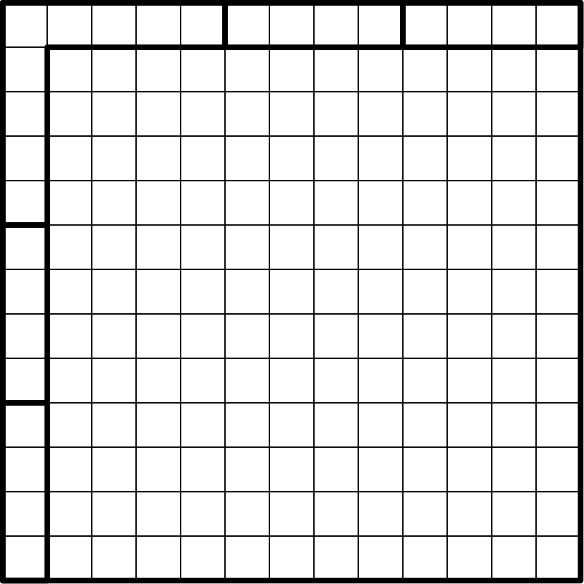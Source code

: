 <?xml version="1.0"?>
<!DOCTYPE ipe SYSTEM "ipe.dtd">
<ipe version="70218" creator="Ipe 7.2.28">
<info created="D:20231111214227" modified="D:20231111214227"/>
<ipestyle name="basic">
<symbol name="arrow/arc(spx)">
<path stroke="sym-stroke" fill="sym-stroke" pen="sym-pen">
0 0 m
-1 0.333 l
-1 -0.333 l
h
</path>
</symbol>
<symbol name="arrow/farc(spx)">
<path stroke="sym-stroke" fill="white" pen="sym-pen">
0 0 m
-1 0.333 l
-1 -0.333 l
h
</path>
</symbol>
<symbol name="arrow/ptarc(spx)">
<path stroke="sym-stroke" fill="sym-stroke" pen="sym-pen">
0 0 m
-1 0.333 l
-0.8 0 l
-1 -0.333 l
h
</path>
</symbol>
<symbol name="arrow/fptarc(spx)">
<path stroke="sym-stroke" fill="white" pen="sym-pen">
0 0 m
-1 0.333 l
-0.8 0 l
-1 -0.333 l
h
</path>
</symbol>
<symbol name="mark/circle(sx)" transformations="translations">
<path fill="sym-stroke">
0.6 0 0 0.6 0 0 e
0.4 0 0 0.4 0 0 e
</path>
</symbol>
<symbol name="mark/disk(sx)" transformations="translations">
<path fill="sym-stroke">
0.6 0 0 0.6 0 0 e
</path>
</symbol>
<symbol name="mark/fdisk(sfx)" transformations="translations">
<group>
<path fill="sym-fill">
0.5 0 0 0.5 0 0 e
</path>
<path fill="sym-stroke" fillrule="eofill">
0.6 0 0 0.6 0 0 e
0.4 0 0 0.4 0 0 e
</path>
</group>
</symbol>
<symbol name="mark/box(sx)" transformations="translations">
<path fill="sym-stroke" fillrule="eofill">
-0.6 -0.6 m
0.6 -0.6 l
0.6 0.6 l
-0.6 0.6 l
h
-0.4 -0.4 m
0.4 -0.4 l
0.4 0.4 l
-0.4 0.4 l
h
</path>
</symbol>
<symbol name="mark/square(sx)" transformations="translations">
<path fill="sym-stroke">
-0.6 -0.6 m
0.6 -0.6 l
0.6 0.6 l
-0.6 0.6 l
h
</path>
</symbol>
<symbol name="mark/fsquare(sfx)" transformations="translations">
<group>
<path fill="sym-fill">
-0.5 -0.5 m
0.5 -0.5 l
0.5 0.5 l
-0.5 0.5 l
h
</path>
<path fill="sym-stroke" fillrule="eofill">
-0.6 -0.6 m
0.6 -0.6 l
0.6 0.6 l
-0.6 0.6 l
h
-0.4 -0.4 m
0.4 -0.4 l
0.4 0.4 l
-0.4 0.4 l
h
</path>
</group>
</symbol>
<symbol name="mark/cross(sx)" transformations="translations">
<group>
<path fill="sym-stroke">
-0.43 -0.57 m
0.57 0.43 l
0.43 0.57 l
-0.57 -0.43 l
h
</path>
<path fill="sym-stroke">
-0.43 0.57 m
0.57 -0.43 l
0.43 -0.57 l
-0.57 0.43 l
h
</path>
</group>
</symbol>
<symbol name="arrow/fnormal(spx)">
<path stroke="sym-stroke" fill="white" pen="sym-pen">
0 0 m
-1 0.333 l
-1 -0.333 l
h
</path>
</symbol>
<symbol name="arrow/pointed(spx)">
<path stroke="sym-stroke" fill="sym-stroke" pen="sym-pen">
0 0 m
-1 0.333 l
-0.8 0 l
-1 -0.333 l
h
</path>
</symbol>
<symbol name="arrow/fpointed(spx)">
<path stroke="sym-stroke" fill="white" pen="sym-pen">
0 0 m
-1 0.333 l
-0.8 0 l
-1 -0.333 l
h
</path>
</symbol>
<symbol name="arrow/linear(spx)">
<path stroke="sym-stroke" pen="sym-pen">
-1 0.333 m
0 0 l
-1 -0.333 l
</path>
</symbol>
<symbol name="arrow/fdouble(spx)">
<path stroke="sym-stroke" fill="white" pen="sym-pen">
0 0 m
-1 0.333 l
-1 -0.333 l
h
-1 0 m
-2 0.333 l
-2 -0.333 l
h
</path>
</symbol>
<symbol name="arrow/double(spx)">
<path stroke="sym-stroke" fill="sym-stroke" pen="sym-pen">
0 0 m
-1 0.333 l
-1 -0.333 l
h
-1 0 m
-2 0.333 l
-2 -0.333 l
h
</path>
</symbol>
<symbol name="arrow/mid-normal(spx)">
<path stroke="sym-stroke" fill="sym-stroke" pen="sym-pen">
0.5 0 m
-0.5 0.333 l
-0.5 -0.333 l
h
</path>
</symbol>
<symbol name="arrow/mid-fnormal(spx)">
<path stroke="sym-stroke" fill="white" pen="sym-pen">
0.5 0 m
-0.5 0.333 l
-0.5 -0.333 l
h
</path>
</symbol>
<symbol name="arrow/mid-pointed(spx)">
<path stroke="sym-stroke" fill="sym-stroke" pen="sym-pen">
0.5 0 m
-0.5 0.333 l
-0.3 0 l
-0.5 -0.333 l
h
</path>
</symbol>
<symbol name="arrow/mid-fpointed(spx)">
<path stroke="sym-stroke" fill="white" pen="sym-pen">
0.5 0 m
-0.5 0.333 l
-0.3 0 l
-0.5 -0.333 l
h
</path>
</symbol>
<symbol name="arrow/mid-double(spx)">
<path stroke="sym-stroke" fill="sym-stroke" pen="sym-pen">
1 0 m
0 0.333 l
0 -0.333 l
h
0 0 m
-1 0.333 l
-1 -0.333 l
h
</path>
</symbol>
<symbol name="arrow/mid-fdouble(spx)">
<path stroke="sym-stroke" fill="white" pen="sym-pen">
1 0 m
0 0.333 l
0 -0.333 l
h
0 0 m
-1 0.333 l
-1 -0.333 l
h
</path>
</symbol>
<anglesize name="22.5 deg" value="22.5"/>
<anglesize name="30 deg" value="30"/>
<anglesize name="45 deg" value="45"/>
<anglesize name="60 deg" value="60"/>
<anglesize name="90 deg" value="90"/>
<arrowsize name="large" value="10"/>
<arrowsize name="small" value="5"/>
<arrowsize name="tiny" value="3"/>
<color name="blue" value="0 0 1"/>
<color name="brown" value="0.647 0.165 0.165"/>
<color name="darkblue" value="0 0 0.545"/>
<color name="darkcyan" value="0 0.545 0.545"/>
<color name="darkgray" value="0.663"/>
<color name="darkgreen" value="0 0.392 0"/>
<color name="darkmagenta" value="0.545 0 0.545"/>
<color name="darkorange" value="1 0.549 0"/>
<color name="darkred" value="0.545 0 0"/>
<color name="gold" value="1 0.843 0"/>
<color name="gray" value="0.745"/>
<color name="green" value="0 1 0"/>
<color name="lightblue" value="0.678 0.847 0.902"/>
<color name="lightcyan" value="0.878 1 1"/>
<color name="lightgray" value="0.827"/>
<color name="lightgreen" value="0.565 0.933 0.565"/>
<color name="lightyellow" value="1 1 0.878"/>
<color name="navy" value="0 0 0.502"/>
<color name="orange" value="1 0.647 0"/>
<color name="pink" value="1 0.753 0.796"/>
<color name="purple" value="0.627 0.125 0.941"/>
<color name="red" value="1 0 0"/>
<color name="seagreen" value="0.18 0.545 0.341"/>
<color name="turquoise" value="0.251 0.878 0.816"/>
<color name="violet" value="0.933 0.51 0.933"/>
<color name="yellow" value="1 1 0"/>
<dashstyle name="dash dot dotted" value="[4 2 1 2 1 2] 0"/>
<dashstyle name="dash dotted" value="[4 2 1 2] 0"/>
<dashstyle name="dashed" value="[4] 0"/>
<dashstyle name="dotted" value="[1 3] 0"/>
<gridsize name="10 pts (~3.5 mm)" value="10"/>
<gridsize name="14 pts (~5 mm)" value="14"/>
<gridsize name="16 pts (~6 mm)" value="16"/>
<gridsize name="20 pts (~7 mm)" value="20"/>
<gridsize name="28 pts (~10 mm)" value="28"/>
<gridsize name="32 pts (~12 mm)" value="32"/>
<gridsize name="4 pts" value="4"/>
<gridsize name="56 pts (~20 mm)" value="56"/>
<gridsize name="8 pts (~3 mm)" value="8"/>
<opacity name="10%" value="0.1"/>
<opacity name="30%" value="0.3"/>
<opacity name="50%" value="0.5"/>
<opacity name="75%" value="0.75"/>
<pen name="fat" value="1.2"/>
<pen name="heavier" value="0.8"/>
<pen name="ultrafat" value="2"/>
<symbolsize name="large" value="5"/>
<symbolsize name="small" value="2"/>
<symbolsize name="tiny" value="1.1"/>
<textsize name="Huge" value="\Huge"/>
<textsize name="LARGE" value="\LARGE"/>
<textsize name="Large" value="\Large"/>
<textsize name="footnote" value="\footnotesize"/>
<textsize name="huge" value="\huge"/>
<textsize name="large" value="\large"/>
<textsize name="script" value="\scriptsize"/>
<textsize name="small" value="\small"/>
<textsize name="tiny" value="\tiny"/>
<textstyle name="center" begin="\begin{center}" end="\end{center}"/>
<textstyle name="item" begin="\begin{itemize}\item{}" end="\end{itemize}"/>
<textstyle name="itemize" begin="\begin{itemize}" end="\end{itemize}"/>
<tiling name="falling" angle="-60" step="4" width="1"/>
<tiling name="rising" angle="30" step="4" width="1"/>
</ipestyle>
<page>
<layer name="alpha"/>
<view layers="alpha" active="alpha"/>
<path layer="alpha" stroke="black" pen="ultrafat">
64 832 m
64 624 l
272 624 l
272 832 l
h
</path>
<path stroke="black" pen="ultrafat">
272 832 m
272 816 l
208 816 l
208 832 l
h
</path>
<path stroke="black" pen="ultrafat">
208 832 m
208 816 l
144 816 l
144 832 l
h
</path>
<path stroke="black" pen="ultrafat">
80 624 m
80 688 l
64 688 l
64 624 l
h
</path>
<path stroke="black" pen="ultrafat">
80 688 m
80 752 l
64 752 l
64 688 l
h
</path>
<path stroke="black" pen="ultrafat">
144 832 m
144 816 l
80 816 l
80 752 l
64 752 l
64 832 l
144 832 l
h
</path>
<path matrix="1 0 0 1 0 224" stroke="black">
64 608 m
64 592 l
272 592 l
272 608 l
h
</path>
<path matrix="1 0 0 1 0 208" stroke="black">
64 608 m
64 592 l
272 592 l
272 608 l
h
</path>
<path matrix="1 0 0 1 0 192" stroke="black">
64 608 m
64 592 l
272 592 l
272 608 l
h
</path>
<path matrix="1 0 0 1 0 176" stroke="black">
64 608 m
64 592 l
272 592 l
272 608 l
h
</path>
<path matrix="1 0 0 1 0 160" stroke="black">
64 608 m
64 592 l
272 592 l
272 608 l
h
</path>
<path matrix="1 0 0 1 0 144" stroke="black">
64 608 m
64 592 l
272 592 l
272 608 l
h
</path>
<path matrix="1 0 0 1 0 128" stroke="black">
64 608 m
64 592 l
272 592 l
272 608 l
h
</path>
<path matrix="1 0 0 1 0 112" stroke="black">
64 608 m
64 592 l
272 592 l
272 608 l
h
</path>
<path matrix="1 0 0 1 0 96" stroke="black">
64 608 m
64 592 l
272 592 l
272 608 l
h
</path>
<path matrix="1 0 0 1 0 80" stroke="black">
64 608 m
64 592 l
272 592 l
272 608 l
h
</path>
<path matrix="1 0 0 1 0 64" stroke="black">
64 608 m
64 592 l
272 592 l
272 608 l
h
</path>
<path matrix="1 0 0 1 0 48" stroke="black">
64 608 m
64 592 l
272 592 l
272 608 l
h
</path>
<path matrix="1 0 0 1 0 32" stroke="black">
64 608 m
64 592 l
272 592 l
272 608 l
h
</path>
<path matrix="1 0 0 1 0 224" stroke="black">
64 608 m
64 400 l
80 400 l
80 608 l
h
</path>
<path matrix="1 0 0 1 16 224" stroke="black">
64 608 m
64 400 l
80 400 l
80 608 l
h
</path>
<path matrix="1 0 0 1 32 224" stroke="black">
64 608 m
64 400 l
80 400 l
80 608 l
h
</path>
<path matrix="1 0 0 1 48 224" stroke="black">
64 608 m
64 400 l
80 400 l
80 608 l
h
</path>
<path matrix="1 0 0 1 64 224" stroke="black">
64 608 m
64 400 l
80 400 l
80 608 l
h
</path>
<path matrix="1 0 0 1 80 224" stroke="black">
64 608 m
64 400 l
80 400 l
80 608 l
h
</path>
<path matrix="1 0 0 1 96 224" stroke="black">
64 608 m
64 400 l
80 400 l
80 608 l
h
</path>
<path matrix="1 0 0 1 112 224" stroke="black">
64 608 m
64 400 l
80 400 l
80 608 l
h
</path>
<path matrix="1 0 0 1 128 224" stroke="black">
64 608 m
64 400 l
80 400 l
80 608 l
h
</path>
<path matrix="1 0 0 1 144 224" stroke="black">
64 608 m
64 400 l
80 400 l
80 608 l
h
</path>
<path matrix="1 0 0 1 160 224" stroke="black">
64 608 m
64 400 l
80 400 l
80 608 l
h
</path>
<path matrix="1 0 0 1 176 224" stroke="black">
64 608 m
64 400 l
80 400 l
80 608 l
h
</path>
<path matrix="1 0 0 1 192 224" stroke="black">
64 608 m
64 400 l
80 400 l
80 608 l
h
</path>
</page>
</ipe>
